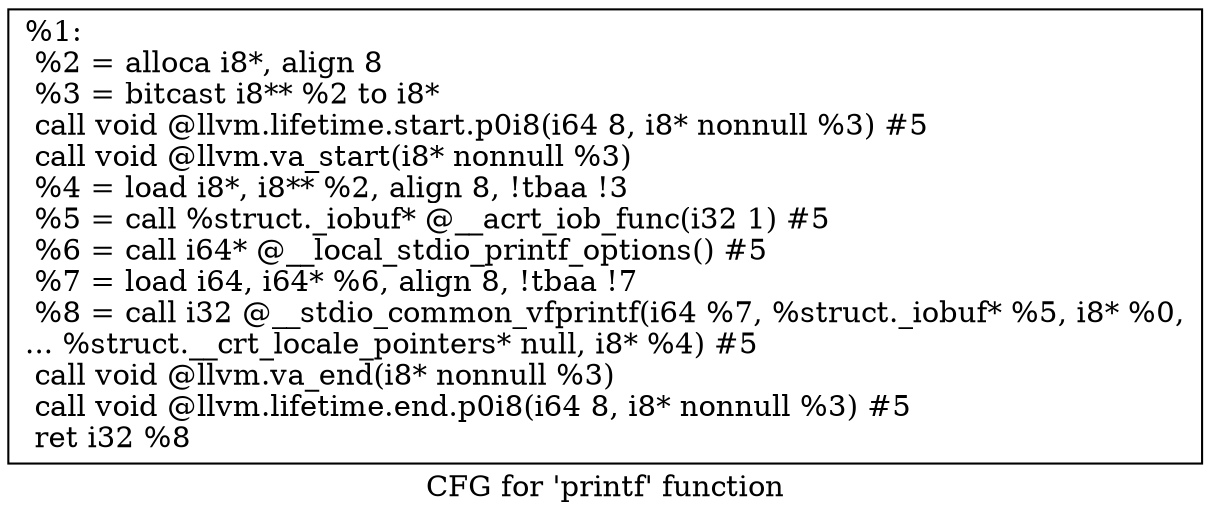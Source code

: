 digraph "CFG for 'printf' function" {
	label="CFG for 'printf' function";

	Node0x63c440 [shape=record,label="{%1:\l  %2 = alloca i8*, align 8\l  %3 = bitcast i8** %2 to i8*\l  call void @llvm.lifetime.start.p0i8(i64 8, i8* nonnull %3) #5\l  call void @llvm.va_start(i8* nonnull %3)\l  %4 = load i8*, i8** %2, align 8, !tbaa !3\l  %5 = call %struct._iobuf* @__acrt_iob_func(i32 1) #5\l  %6 = call i64* @__local_stdio_printf_options() #5\l  %7 = load i64, i64* %6, align 8, !tbaa !7\l  %8 = call i32 @__stdio_common_vfprintf(i64 %7, %struct._iobuf* %5, i8* %0,\l... %struct.__crt_locale_pointers* null, i8* %4) #5\l  call void @llvm.va_end(i8* nonnull %3)\l  call void @llvm.lifetime.end.p0i8(i64 8, i8* nonnull %3) #5\l  ret i32 %8\l}"];
}
